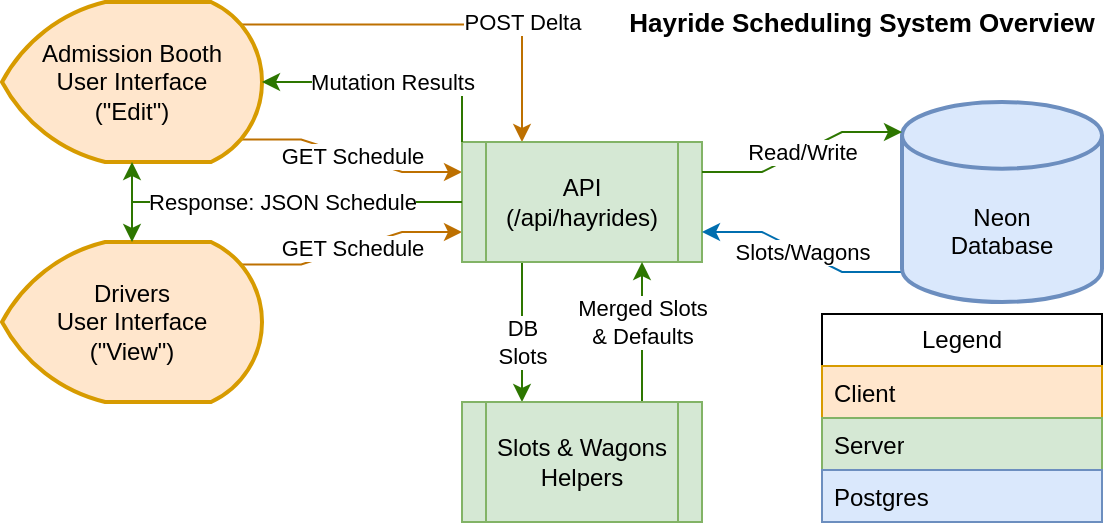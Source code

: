 <mxfile version="27.0.9">
  <diagram name="Page-1" id="o3EKDyPvtcX2gzrnvQS9">
    <mxGraphModel dx="721" dy="421" grid="1" gridSize="10" guides="1" tooltips="1" connect="1" arrows="1" fold="1" page="1" pageScale="1" pageWidth="850" pageHeight="1100" math="0" shadow="0">
      <root>
        <mxCell id="0" />
        <mxCell id="1" parent="0" />
        <mxCell id="Yz_qzDubZsvZcdyezcY0-10" value="POST Delta" style="rounded=0;orthogonalLoop=1;jettySize=auto;html=1;exitX=0.92;exitY=0.14;exitDx=0;exitDy=0;exitPerimeter=0;entryX=0.25;entryY=0;entryDx=0;entryDy=0;edgeStyle=orthogonalEdgeStyle;fillColor=#f0a30a;strokeColor=#BD7000;" edge="1" parent="1" source="Yz_qzDubZsvZcdyezcY0-1" target="Yz_qzDubZsvZcdyezcY0-5">
          <mxGeometry x="0.41" y="-1" relative="1" as="geometry">
            <mxPoint x="200" y="100" as="targetPoint" />
            <mxPoint x="1" y="-1" as="offset" />
          </mxGeometry>
        </mxCell>
        <mxCell id="Yz_qzDubZsvZcdyezcY0-23" value="GET Schedule" style="edgeStyle=entityRelationEdgeStyle;rounded=0;orthogonalLoop=1;jettySize=auto;html=1;exitX=0.92;exitY=0.86;exitDx=0;exitDy=0;exitPerimeter=0;entryX=0;entryY=0.25;entryDx=0;entryDy=0;fillColor=#f0a30a;strokeColor=#BD7000;" edge="1" parent="1" source="Yz_qzDubZsvZcdyezcY0-1" target="Yz_qzDubZsvZcdyezcY0-5">
          <mxGeometry relative="1" as="geometry" />
        </mxCell>
        <mxCell id="Yz_qzDubZsvZcdyezcY0-1" value="&lt;div&gt;&lt;span style=&quot;background-color: transparent; color: light-dark(rgb(0, 0, 0), rgb(255, 255, 255));&quot;&gt;Admission Booth&lt;/span&gt;&lt;/div&gt;&lt;div&gt;User Interface&lt;span style=&quot;background-color: transparent; color: light-dark(rgb(0, 0, 0), rgb(255, 255, 255));&quot;&gt;&lt;/span&gt;&lt;/div&gt;&lt;div&gt;(&quot;Edit&quot;)&lt;/div&gt;" style="strokeWidth=2;html=1;shape=mxgraph.flowchart.display;whiteSpace=wrap;fillColor=#ffe6cc;strokeColor=#d79b00;" vertex="1" parent="1">
          <mxGeometry x="40" y="200" width="130" height="80" as="geometry" />
        </mxCell>
        <mxCell id="Yz_qzDubZsvZcdyezcY0-24" value="GET Schedule" style="edgeStyle=entityRelationEdgeStyle;rounded=0;orthogonalLoop=1;jettySize=auto;html=1;exitX=0.92;exitY=0.14;exitDx=0;exitDy=0;exitPerimeter=0;entryX=0;entryY=0.75;entryDx=0;entryDy=0;fillColor=#f0a30a;strokeColor=#BD7000;" edge="1" parent="1" source="Yz_qzDubZsvZcdyezcY0-2" target="Yz_qzDubZsvZcdyezcY0-5">
          <mxGeometry relative="1" as="geometry" />
        </mxCell>
        <mxCell id="Yz_qzDubZsvZcdyezcY0-2" value="&lt;div&gt;&lt;span style=&quot;background-color: transparent; color: light-dark(rgb(0, 0, 0), rgb(255, 255, 255));&quot;&gt;Drivers&lt;/span&gt;&lt;/div&gt;&lt;div&gt;&lt;span style=&quot;background-color: transparent; color: light-dark(rgb(0, 0, 0), rgb(255, 255, 255));&quot;&gt;User Interface&lt;/span&gt;&lt;/div&gt;&lt;div&gt;(&quot;View&quot;)&lt;/div&gt;" style="strokeWidth=2;html=1;shape=mxgraph.flowchart.display;whiteSpace=wrap;fillColor=#ffe6cc;strokeColor=#d79b00;" vertex="1" parent="1">
          <mxGeometry x="40" y="320" width="130" height="80" as="geometry" />
        </mxCell>
        <mxCell id="Yz_qzDubZsvZcdyezcY0-27" value="DB&lt;br&gt;&lt;div&gt;Slots&lt;/div&gt;" style="edgeStyle=orthogonalEdgeStyle;rounded=0;orthogonalLoop=1;jettySize=auto;html=1;exitX=0.25;exitY=1;exitDx=0;exitDy=0;entryX=0.25;entryY=0;entryDx=0;entryDy=0;fillColor=#60a917;strokeColor=#2D7600;" edge="1" parent="1" source="Yz_qzDubZsvZcdyezcY0-5" target="Yz_qzDubZsvZcdyezcY0-25">
          <mxGeometry x="0.143" relative="1" as="geometry">
            <mxPoint as="offset" />
          </mxGeometry>
        </mxCell>
        <mxCell id="Yz_qzDubZsvZcdyezcY0-5" value="API&lt;div&gt;(/api/hayrides)&lt;/div&gt;" style="shape=process;whiteSpace=wrap;html=1;backgroundOutline=1;fillColor=#d5e8d4;strokeColor=#82b366;" vertex="1" parent="1">
          <mxGeometry x="270" y="270" width="120" height="60" as="geometry" />
        </mxCell>
        <mxCell id="Yz_qzDubZsvZcdyezcY0-14" style="edgeStyle=orthogonalEdgeStyle;rounded=0;orthogonalLoop=1;jettySize=auto;html=1;entryX=0.5;entryY=1;entryDx=0;entryDy=0;entryPerimeter=0;fillColor=#60a917;strokeColor=#2D7600;" edge="1" parent="1" source="Yz_qzDubZsvZcdyezcY0-5" target="Yz_qzDubZsvZcdyezcY0-1">
          <mxGeometry relative="1" as="geometry" />
        </mxCell>
        <mxCell id="Yz_qzDubZsvZcdyezcY0-15" value="Response: JSON Schedule" style="edgeStyle=orthogonalEdgeStyle;rounded=0;orthogonalLoop=1;jettySize=auto;html=1;entryX=0.5;entryY=0;entryDx=0;entryDy=0;entryPerimeter=0;fillColor=#60a917;strokeColor=#2D7600;" edge="1" parent="1" source="Yz_qzDubZsvZcdyezcY0-5" target="Yz_qzDubZsvZcdyezcY0-2">
          <mxGeometry x="-0.027" relative="1" as="geometry">
            <Array as="points">
              <mxPoint x="105" y="300" />
            </Array>
            <mxPoint as="offset" />
          </mxGeometry>
        </mxCell>
        <mxCell id="Yz_qzDubZsvZcdyezcY0-20" value="Mutation Results" style="edgeStyle=orthogonalEdgeStyle;rounded=0;orthogonalLoop=1;jettySize=auto;html=1;exitX=0;exitY=0;exitDx=0;exitDy=0;entryX=1;entryY=0.5;entryDx=0;entryDy=0;entryPerimeter=0;fillColor=#60a917;strokeColor=#2D7600;" edge="1" parent="1" source="Yz_qzDubZsvZcdyezcY0-5" target="Yz_qzDubZsvZcdyezcY0-1">
          <mxGeometry relative="1" as="geometry" />
        </mxCell>
        <mxCell id="Yz_qzDubZsvZcdyezcY0-26" value="Merged Slots&lt;div&gt;&amp;amp; Defaults&lt;/div&gt;" style="edgeStyle=orthogonalEdgeStyle;rounded=0;orthogonalLoop=1;jettySize=auto;html=1;exitX=0.75;exitY=0;exitDx=0;exitDy=0;entryX=0.75;entryY=1;entryDx=0;entryDy=0;fillColor=#60a917;strokeColor=#2D7600;" edge="1" parent="1" source="Yz_qzDubZsvZcdyezcY0-25" target="Yz_qzDubZsvZcdyezcY0-5">
          <mxGeometry x="0.143" relative="1" as="geometry">
            <mxPoint as="offset" />
          </mxGeometry>
        </mxCell>
        <mxCell id="Yz_qzDubZsvZcdyezcY0-25" value="Slots &amp;amp; Wagons Helpers" style="shape=process;whiteSpace=wrap;html=1;backgroundOutline=1;fillColor=#d5e8d4;strokeColor=#82b366;" vertex="1" parent="1">
          <mxGeometry x="270" y="400" width="120" height="60" as="geometry" />
        </mxCell>
        <mxCell id="Yz_qzDubZsvZcdyezcY0-30" value="Slots/Wagons" style="edgeStyle=entityRelationEdgeStyle;rounded=0;orthogonalLoop=1;jettySize=auto;html=1;exitX=0;exitY=0.85;exitDx=0;exitDy=0;exitPerimeter=0;entryX=1;entryY=0.75;entryDx=0;entryDy=0;fillColor=#1ba1e2;strokeColor=#006EAF;" edge="1" parent="1" source="Yz_qzDubZsvZcdyezcY0-28" target="Yz_qzDubZsvZcdyezcY0-5">
          <mxGeometry relative="1" as="geometry" />
        </mxCell>
        <mxCell id="Yz_qzDubZsvZcdyezcY0-28" value="&lt;div&gt;&lt;br&gt;&lt;/div&gt;&lt;div&gt;&lt;br&gt;&lt;/div&gt;Neon&lt;div&gt;Database&lt;/div&gt;" style="strokeWidth=2;html=1;shape=mxgraph.flowchart.database;whiteSpace=wrap;fillColor=#dae8fc;strokeColor=#6c8ebf;" vertex="1" parent="1">
          <mxGeometry x="490" y="250" width="100" height="100" as="geometry" />
        </mxCell>
        <mxCell id="Yz_qzDubZsvZcdyezcY0-29" value="Read/Write" style="edgeStyle=entityRelationEdgeStyle;rounded=0;orthogonalLoop=1;jettySize=auto;html=1;exitX=1;exitY=0.25;exitDx=0;exitDy=0;entryX=0;entryY=0.15;entryDx=0;entryDy=0;entryPerimeter=0;fillColor=#60a917;strokeColor=#2D7600;" edge="1" parent="1" source="Yz_qzDubZsvZcdyezcY0-5" target="Yz_qzDubZsvZcdyezcY0-28">
          <mxGeometry relative="1" as="geometry" />
        </mxCell>
        <mxCell id="Yz_qzDubZsvZcdyezcY0-31" value="Legend" style="swimlane;fontStyle=0;childLayout=stackLayout;horizontal=1;startSize=26;fillColor=none;horizontalStack=0;resizeParent=1;resizeParentMax=0;resizeLast=0;collapsible=1;marginBottom=0;whiteSpace=wrap;html=1;" vertex="1" parent="1">
          <mxGeometry x="450" y="356" width="140" height="104" as="geometry" />
        </mxCell>
        <mxCell id="Yz_qzDubZsvZcdyezcY0-32" value="Client" style="text;strokeColor=#d79b00;fillColor=#ffe6cc;align=left;verticalAlign=top;spacingLeft=4;spacingRight=4;overflow=hidden;rotatable=0;points=[[0,0.5],[1,0.5]];portConstraint=eastwest;whiteSpace=wrap;html=1;" vertex="1" parent="Yz_qzDubZsvZcdyezcY0-31">
          <mxGeometry y="26" width="140" height="26" as="geometry" />
        </mxCell>
        <mxCell id="Yz_qzDubZsvZcdyezcY0-33" value="Server" style="text;strokeColor=#82b366;fillColor=#d5e8d4;align=left;verticalAlign=top;spacingLeft=4;spacingRight=4;overflow=hidden;rotatable=0;points=[[0,0.5],[1,0.5]];portConstraint=eastwest;whiteSpace=wrap;html=1;" vertex="1" parent="Yz_qzDubZsvZcdyezcY0-31">
          <mxGeometry y="52" width="140" height="26" as="geometry" />
        </mxCell>
        <mxCell id="Yz_qzDubZsvZcdyezcY0-34" value="Postgres" style="text;strokeColor=#6c8ebf;fillColor=#dae8fc;align=left;verticalAlign=top;spacingLeft=4;spacingRight=4;overflow=hidden;rotatable=0;points=[[0,0.5],[1,0.5]];portConstraint=eastwest;whiteSpace=wrap;html=1;" vertex="1" parent="Yz_qzDubZsvZcdyezcY0-31">
          <mxGeometry y="78" width="140" height="26" as="geometry" />
        </mxCell>
        <mxCell id="Yz_qzDubZsvZcdyezcY0-35" value="Hayride Scheduling System Overview" style="text;html=1;align=center;verticalAlign=middle;whiteSpace=wrap;rounded=0;fontSize=13;fontStyle=1" vertex="1" parent="1">
          <mxGeometry x="350" y="200" width="240" height="20" as="geometry" />
        </mxCell>
      </root>
    </mxGraphModel>
  </diagram>
</mxfile>
